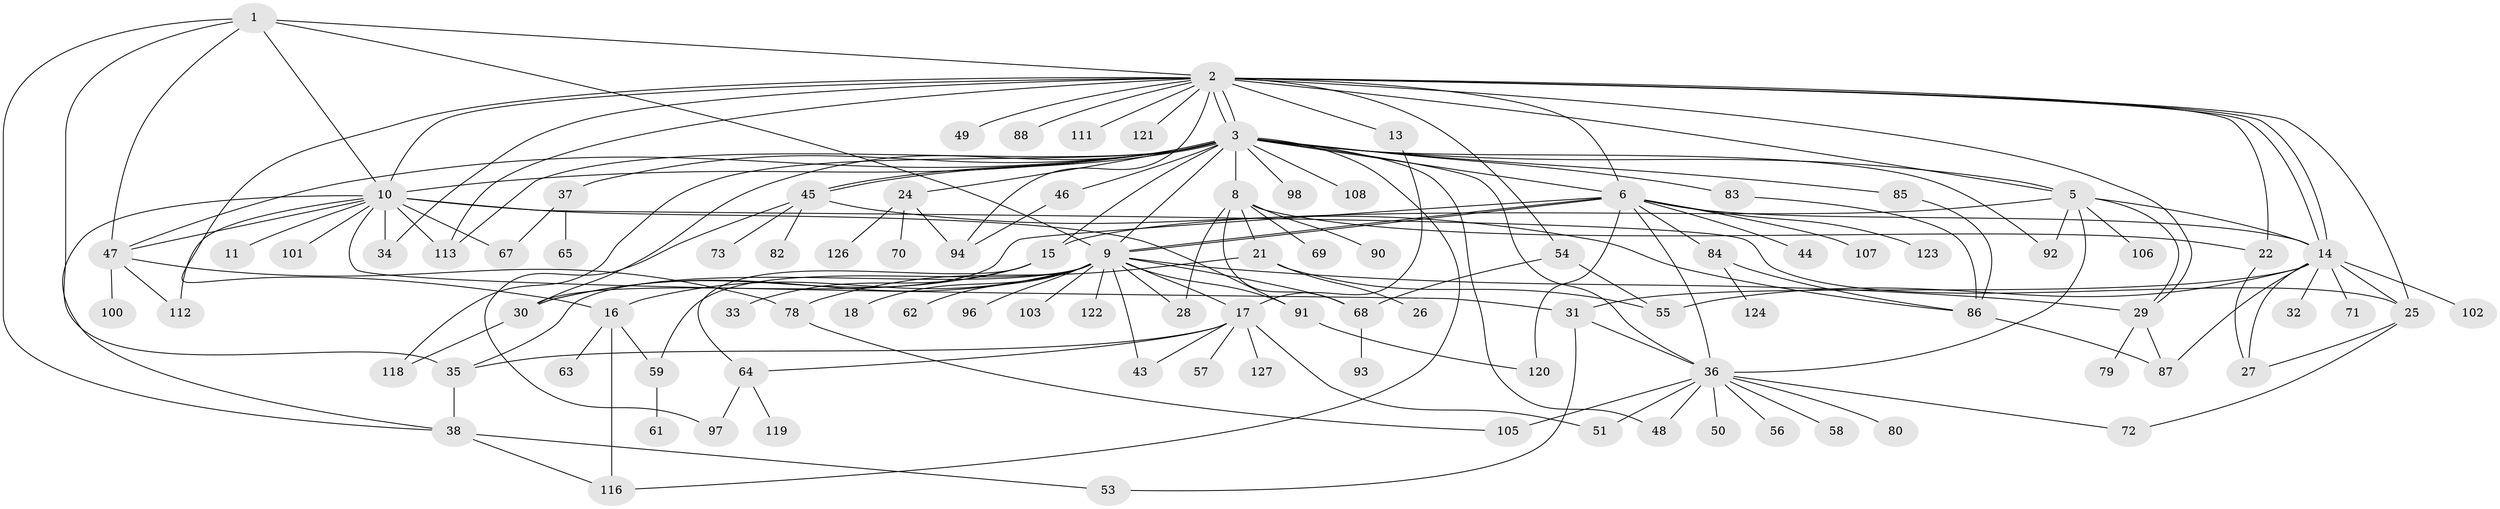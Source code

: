 // original degree distribution, {2: 0.25196850393700787, 21: 0.015748031496062992, 6: 0.023622047244094488, 9: 0.007874015748031496, 13: 0.007874015748031496, 8: 0.023622047244094488, 5: 0.05511811023622047, 20: 0.007874015748031496, 15: 0.007874015748031496, 1: 0.3858267716535433, 4: 0.07086614173228346, 7: 0.015748031496062992, 3: 0.11811023622047244, 12: 0.007874015748031496}
// Generated by graph-tools (version 1.1) at 2025/11/02/27/25 16:11:11]
// undirected, 99 vertices, 166 edges
graph export_dot {
graph [start="1"]
  node [color=gray90,style=filled];
  1 [super="+4"];
  2 [super="+99"];
  3 [super="+7"];
  5 [super="+40"];
  6 [super="+81"];
  8 [super="+12"];
  9 [super="+60"];
  10 [super="+23"];
  11;
  13;
  14 [super="+52"];
  15 [super="+109"];
  16 [super="+20"];
  17 [super="+19"];
  18;
  21 [super="+41"];
  22;
  24;
  25;
  26;
  27 [super="+125"];
  28;
  29 [super="+104"];
  30;
  31 [super="+89"];
  32;
  33 [super="+66"];
  34;
  35 [super="+42"];
  36 [super="+115"];
  37;
  38 [super="+39"];
  43;
  44;
  45 [super="+110"];
  46;
  47 [super="+76"];
  48;
  49;
  50;
  51;
  53;
  54;
  55 [super="+75"];
  56;
  57;
  58;
  59;
  61;
  62;
  63;
  64;
  65 [super="+77"];
  67;
  68 [super="+74"];
  69;
  70;
  71;
  72;
  73;
  78;
  79;
  80;
  82;
  83;
  84;
  85;
  86 [super="+95"];
  87 [super="+117"];
  88;
  90;
  91;
  92;
  93;
  94 [super="+114"];
  96;
  97;
  98;
  100;
  101;
  102;
  103;
  105;
  106;
  107;
  108;
  111;
  112;
  113;
  116;
  118;
  119;
  120;
  121;
  122;
  123;
  124;
  126;
  127;
  1 -- 2;
  1 -- 35;
  1 -- 38;
  1 -- 9;
  1 -- 10;
  1 -- 47;
  2 -- 3;
  2 -- 3;
  2 -- 6;
  2 -- 10 [weight=2];
  2 -- 13;
  2 -- 14;
  2 -- 14;
  2 -- 22;
  2 -- 25;
  2 -- 29;
  2 -- 34;
  2 -- 49;
  2 -- 54;
  2 -- 88;
  2 -- 94;
  2 -- 111;
  2 -- 113;
  2 -- 121;
  2 -- 5;
  2 -- 16;
  3 -- 5;
  3 -- 6;
  3 -- 10;
  3 -- 24;
  3 -- 30;
  3 -- 36;
  3 -- 45;
  3 -- 45;
  3 -- 46;
  3 -- 48;
  3 -- 85;
  3 -- 92;
  3 -- 108;
  3 -- 113;
  3 -- 116;
  3 -- 118;
  3 -- 9;
  3 -- 98;
  3 -- 83;
  3 -- 37;
  3 -- 8;
  3 -- 15;
  3 -- 47;
  5 -- 15;
  5 -- 92;
  5 -- 106;
  5 -- 14;
  5 -- 36;
  5 -- 29;
  6 -- 9;
  6 -- 9;
  6 -- 30;
  6 -- 36;
  6 -- 44;
  6 -- 84;
  6 -- 107;
  6 -- 120;
  6 -- 123;
  6 -- 14;
  8 -- 22;
  8 -- 28;
  8 -- 90;
  8 -- 21;
  8 -- 68;
  8 -- 69;
  9 -- 16;
  9 -- 17;
  9 -- 18;
  9 -- 28;
  9 -- 29;
  9 -- 30;
  9 -- 35;
  9 -- 43;
  9 -- 59;
  9 -- 62;
  9 -- 68;
  9 -- 91;
  9 -- 96;
  9 -- 103;
  9 -- 122;
  10 -- 11;
  10 -- 25;
  10 -- 31;
  10 -- 34;
  10 -- 38;
  10 -- 47;
  10 -- 91;
  10 -- 101;
  10 -- 112;
  10 -- 113;
  10 -- 67;
  13 -- 17;
  14 -- 27 [weight=2];
  14 -- 32;
  14 -- 55;
  14 -- 71;
  14 -- 102;
  14 -- 87;
  14 -- 25;
  14 -- 31;
  15 -- 30;
  15 -- 33;
  15 -- 64;
  16 -- 116;
  16 -- 59;
  16 -- 63;
  17 -- 43;
  17 -- 51;
  17 -- 64;
  17 -- 127;
  17 -- 57;
  17 -- 35;
  21 -- 26;
  21 -- 55;
  21 -- 78;
  22 -- 27;
  24 -- 70;
  24 -- 94;
  24 -- 126;
  25 -- 27;
  25 -- 72;
  29 -- 79;
  29 -- 87;
  30 -- 118;
  31 -- 36;
  31 -- 53;
  35 -- 38;
  36 -- 48;
  36 -- 50;
  36 -- 51;
  36 -- 56;
  36 -- 58;
  36 -- 72;
  36 -- 80;
  36 -- 105;
  37 -- 65;
  37 -- 67;
  38 -- 53;
  38 -- 116;
  45 -- 73;
  45 -- 82;
  45 -- 86;
  45 -- 97;
  46 -- 94;
  47 -- 112;
  47 -- 100;
  47 -- 78;
  54 -- 55;
  54 -- 68;
  59 -- 61;
  64 -- 97;
  64 -- 119;
  68 -- 93;
  78 -- 105;
  83 -- 86;
  84 -- 86;
  84 -- 124;
  85 -- 86;
  86 -- 87;
  91 -- 120;
}
